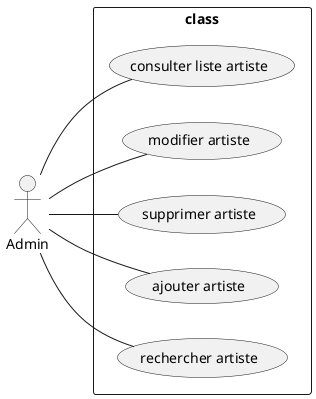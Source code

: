 @startuml
left to right direction
actor "Admin" as fc
rectangle class {
  usecase "consulter liste artiste" as UC1
  usecase "modifier artiste" as UC2
  usecase "supprimer artiste" as UC3
  usecase "ajouter artiste" as UC4
  usecase "rechercher artiste" as UC5
}
fc -- UC1
fc -- UC2
fc -- UC3
fc -- UC4
fc -- UC5
@enduml